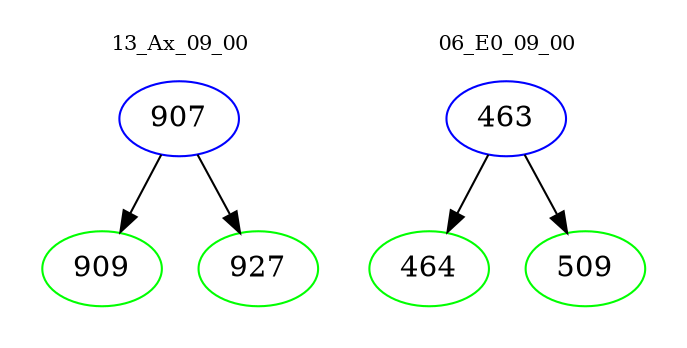 digraph{
subgraph cluster_0 {
color = white
label = "13_Ax_09_00";
fontsize=10;
T0_907 [label="907", color="blue"]
T0_907 -> T0_909 [color="black"]
T0_909 [label="909", color="green"]
T0_907 -> T0_927 [color="black"]
T0_927 [label="927", color="green"]
}
subgraph cluster_1 {
color = white
label = "06_E0_09_00";
fontsize=10;
T1_463 [label="463", color="blue"]
T1_463 -> T1_464 [color="black"]
T1_464 [label="464", color="green"]
T1_463 -> T1_509 [color="black"]
T1_509 [label="509", color="green"]
}
}
